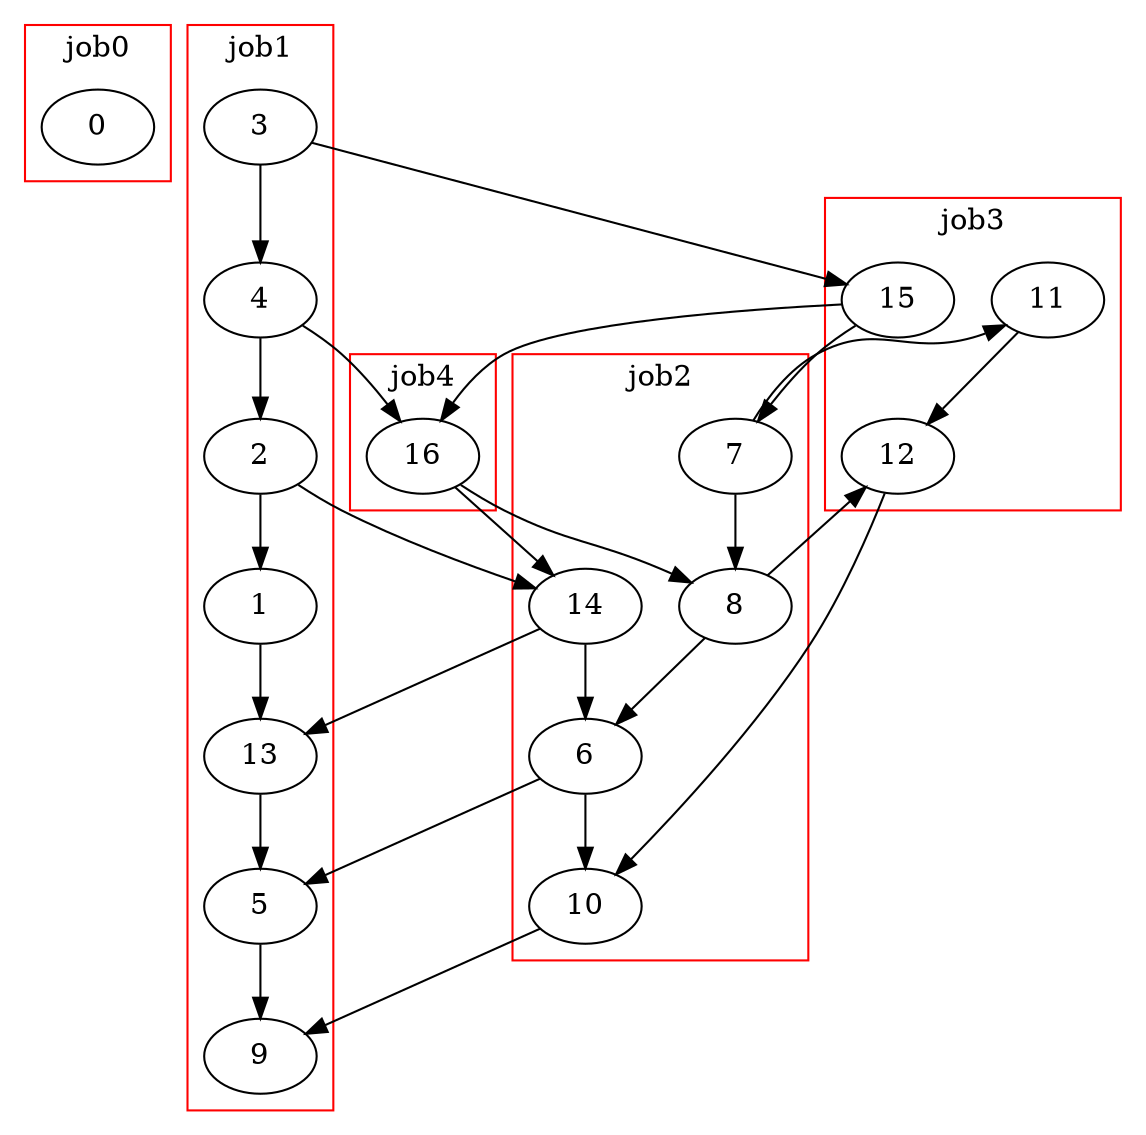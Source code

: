 digraph G {subgraph cluster0{color=blue;0; label = "mach0";}subgraph cluster1{color=blue;1->13->5->9; label = "mach1";}subgraph cluster2{color=blue;2->14->6->10; label = "mach2";}subgraph cluster3{color=blue;3->15->7->11; label = "mach3";}subgraph cluster4{color=blue;4->16->8->12; label = "mach4";}subgraph cluster5{color=blue;0; label = "mach5";}subgraph cluster0{color=red;0; label = "job0";}subgraph cluster1{color=red;3->4->2->1; label = "job1";}subgraph cluster2{color=red;7->8->6->5; label = "job2";}subgraph cluster3{color=red;11->12->10->9; label = "job3";}subgraph cluster4{color=red;15->16->14->13; label = "job4";}subgraph cluster5{color=red;0; label = "job5";}}